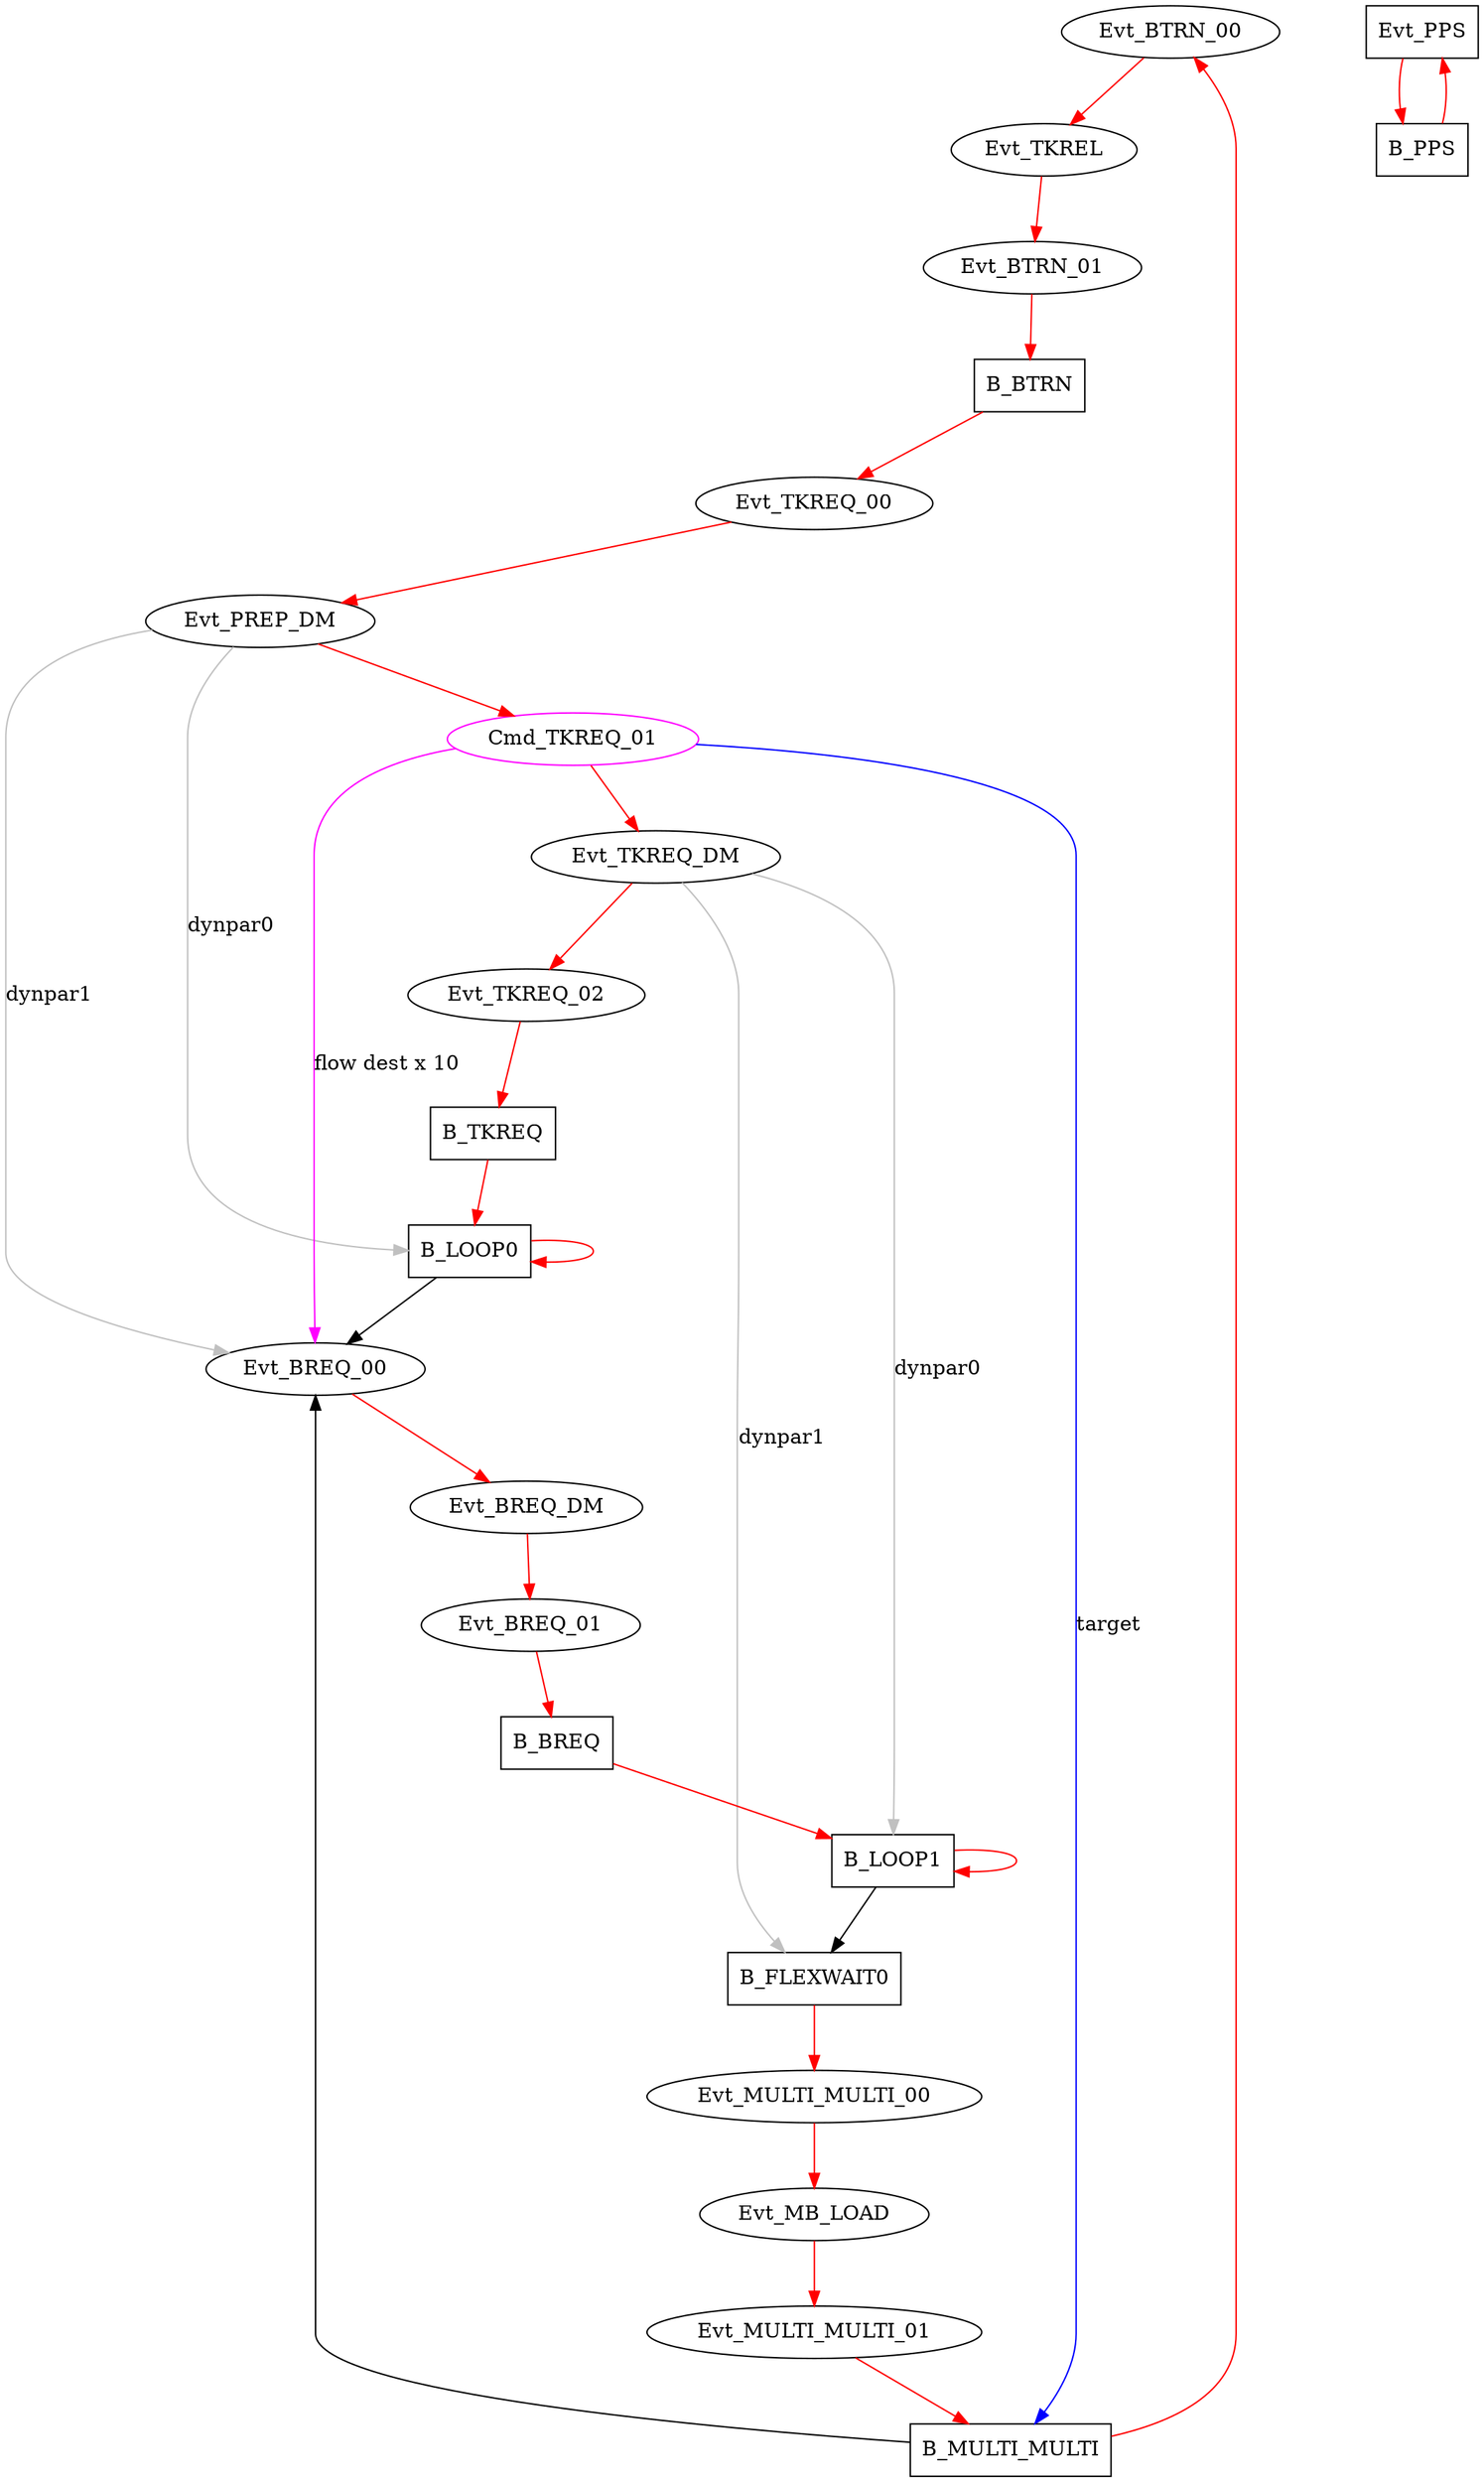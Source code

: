 digraph g {
name="Multi_demo";

graph [root="Evt_TKREQ_00",  rankdir=TB, nodesep=0.6, mindist=0.6, ranksep=0.6, overlap=false]
node  [type="TMsg",   shape="rectangle", style="filled", fillcolor="white", color="black", cpu="0"]
edge  [type="defdst", color="red"]

subgraph cpu0 {
  node  [cpu="0"];

  Evt_BTRN_00         [pos="720,864",  type="TMsg",         toffs=      500,   id="0x0000000000000008", par="0x456", shape="oval"];
  Evt_TKREL           [pos="720,1008",type="TMsg",         toffs=    10000,   id="0x4444000000000000", par="0x456", shape="oval"];
  Evt_BTRN_01         [pos="360,1008", type="TMsg",         toffs=    10500,   id="0x0000000000000009", par="0x456", shape="oval"];
  B_BTRN              [pos="0,1008",   type="Block",      tperiod=   200000];
  Evt_TKREQ_00        [pos="0,864",    type="TMsg",         toffs=        0,   id="0x0000000000000001", par="0x123", shape="oval"];
  Evt_PREP_DM         [pos="0,720",    type="TMsg",         toffs=      100,   id="0x1111000000000000", par="0x0",   shape="oval"];
  Cmd_TKREQ_01        [pos="360,864",  type="Flow",         toffs=      300,   tValid=0, qty=9, color="magenta",     shape="oval"];
  Evt_TKREQ_DM        [pos="540,432",  type="TMsg",         toffs=      500,   id="0x2222000000000000", par="0x0",   shape="oval"];
  Evt_TKREQ_02        [pos="0,288",  type="TMsg",         toffs=     1000,   id="0x0000000000000002", par="0x456", shape="oval"];
  B_TKREQ             [pos="0,432",  type="Block",      tperiod=200000000];
  B_LOOP0             [pos="0,576",    type="Block",      tperiod=    10000, qil="1", qhi="1", qlo="1"];
  B_FLEXWAIT0         [pos="720,144", type="Block",      tperiod=    71111, qil="1", qhi="1", qlo="1"];
  Evt_MULTI_MULTI_00  [pos="780,288", type="TMsg",         toffs=        0,   id="0x0000000000000005", par="0x456", shape="oval"];
  Evt_MB_LOAD         [pos="780,432", type="TMsg",         toffs=      200,   id="0x0000000000000006", par="0x456", shape="oval"];
  Evt_MULTI_MULTI_01  [pos="720,576", type="TMsg",         toffs=      700,   id="0x0000000000000007", par="0x456", shape="oval"];
  B_MULTI_MULTI       [pos="540,720", type="BlockAlign", tperiod= 10000000, qil="1", qhi="1", qlo="1"];
  Evt_BREQ_00         [pos="360,576",  type="TMsg",         toffs=        0,   id="0x0000000000000003", par="0x456", shape="oval"];
  Evt_BREQ_DM         [pos="300,432",  type="TMsg",         toffs=     2000,   id="0x3333000000000000", par="0x456", shape="oval"];
  Evt_BREQ_01         [pos="300,288",  type="TMsg",         toffs=     9000,   id="0x0000000000000004", par="0x456", shape="oval"];
  B_BREQ              [pos="360,144",  type="Block",      tperiod=  2000000];
  B_LOOP1             [pos="540,0",    type="Block",      tperiod=    10000, qil="1", qhi="1", qlo="1"];

  Evt_TKREQ_00  -> Evt_PREP_DM -> Cmd_TKREQ_01 -> Evt_TKREQ_DM -> Evt_TKREQ_02 -> B_TKREQ -> B_LOOP0 -> B_LOOP0;
  Cmd_TKREQ_01  -> B_MULTI_MULTI [type="target", color="blue", label="target"];
  Cmd_TKREQ_01  -> Evt_BREQ_00 [type="flowdst", color="magenta", label="flow dest x 10"];

  Evt_PREP_DM   -> B_LOOP0      [type="dynpar0", color="grey", label="dynpar0"];
  Evt_PREP_DM   -> Evt_BREQ_00  [type="dynpar1", color="grey", label="dynpar1"];
  Evt_TKREQ_DM  -> B_LOOP1      [type="dynpar0", color="grey", label="dynpar0"];
  Evt_TKREQ_DM  -> B_FLEXWAIT0  [type="dynpar1", color="grey", label="dynpar1"];
  B_LOOP0       -> Evt_BREQ_00  [type="altdst",  color="black"];

  Evt_BREQ_00   -> Evt_BREQ_DM  -> Evt_BREQ_01  -> B_BREQ -> B_LOOP1 -> B_LOOP1;
  B_LOOP1       -> B_FLEXWAIT0 [type="altdst", color="black"];
  B_FLEXWAIT0   -> Evt_MULTI_MULTI_00 -> Evt_MB_LOAD -> Evt_MULTI_MULTI_01 -> B_MULTI_MULTI -> Evt_BTRN_00 -> Evt_TKREL -> Evt_BTRN_01 -> B_BTRN -> Evt_TKREQ_00;
  B_MULTI_MULTI -> Evt_BREQ_00 [type="altdst", color="black"];

}

subgraph cpu1 {
  node  [cpu="1"];
  Evt_PPS   [pos="0,144", type="tmsg", toffs=0, fid=0, gid=5, evtno=205, sid=2, bpid=8, par="0x123"];
  B_PPS     [pos="0,0",   type="block", tperiod=1000000000];
  Evt_PPS -> B_PPS -> Evt_PPS;
}

}
